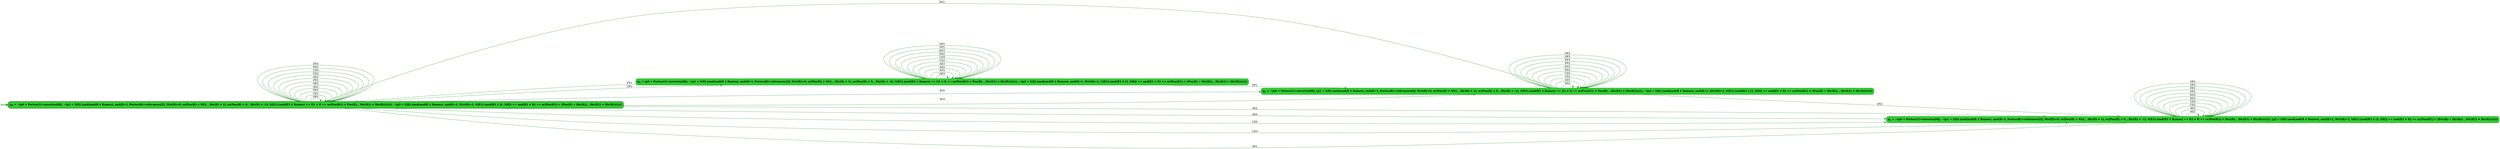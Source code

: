 digraph g {

	rankdir="LR"

	__invisible__[shape="point", color="forestgreen"]
	q0[label=<<b>q<sub>0</sub> = ¬(p0 = Portes(1)=ouvertes[0]), ¬(p1 = ∃(R).(and(and(R ∈ Rames), and(R=1, Portes(R)=refermees[2], Mvt(R)=0, or(Pos(R) ≠ NS1, , Dir(R) ≠ 1), or(Pos(R) ≠ 0, , Dir(R) ≠ -1), ∀(R1).(and(R1 ∈ Rames) =&gt; R1 ≠ R =&gt; or(Pos(R1) ≠ Pos(R), , Dir(R1) ≠ Dir(R))))))), ¬(p2 = ∃(R).(and(and(R ∈ Rames), and(R=1, Mvt(R)=1, ∀(R1).(and(R1 ∈ [1..NR]) =&gt; and(R1 ≠ R) =&gt; or(Pos(R1) ≠ (Pos(R) + Dir(R)), , Dir(R1) ≠ Dir(R)))))))</b>>, shape="box", style="rounded, filled", fillcolor="limegreen", color="forestgreen", penwidth=3] // Initial
	q4[label=<<b>q<sub>4</sub> = (p0 = Portes(1)=ouvertes[0]), ¬(p1 = ∃(R).(and(and(R ∈ Rames), and(R=1, Portes(R)=refermees[2], Mvt(R)=0, or(Pos(R) ≠ NS1, , Dir(R) ≠ 1), or(Pos(R) ≠ 0, , Dir(R) ≠ -1), ∀(R1).(and(R1 ∈ Rames) =&gt; R1 ≠ R =&gt; or(Pos(R1) ≠ Pos(R), , Dir(R1) ≠ Dir(R))))))), ¬(p2 = ∃(R).(and(and(R ∈ Rames), and(R=1, Mvt(R)=1, ∀(R1).(and(R1 ∈ [1..NR]) =&gt; and(R1 ≠ R) =&gt; or(Pos(R1) ≠ (Pos(R) + Dir(R)), , Dir(R1) ≠ Dir(R)))))))</b>>, shape="box", style="rounded, filled", fillcolor="limegreen", color="forestgreen"]
	q2[label=<<b>q<sub>2</sub> = ¬(p0 = Portes(1)=ouvertes[0]), (p1 = ∃(R).(and(and(R ∈ Rames), and(R=1, Portes(R)=refermees[2], Mvt(R)=0, or(Pos(R) ≠ NS1, , Dir(R) ≠ 1), or(Pos(R) ≠ 0, , Dir(R) ≠ -1), ∀(R1).(and(R1 ∈ Rames) =&gt; R1 ≠ R =&gt; or(Pos(R1) ≠ Pos(R), , Dir(R1) ≠ Dir(R))))))), ¬(p2 = ∃(R).(and(and(R ∈ Rames), and(R=1, Mvt(R)=1, ∀(R1).(and(R1 ∈ [1..NR]) =&gt; and(R1 ≠ R) =&gt; or(Pos(R1) ≠ (Pos(R) + Dir(R)), , Dir(R1) ≠ Dir(R)))))))</b>>, shape="box", style="rounded, filled", fillcolor="limegreen", color="forestgreen"]
	q1[label=<<b>q<sub>1</sub> = ¬(p0 = Portes(1)=ouvertes[0]), ¬(p1 = ∃(R).(and(and(R ∈ Rames), and(R=1, Portes(R)=refermees[2], Mvt(R)=0, or(Pos(R) ≠ NS1, , Dir(R) ≠ 1), or(Pos(R) ≠ 0, , Dir(R) ≠ -1), ∀(R1).(and(R1 ∈ Rames) =&gt; R1 ≠ R =&gt; or(Pos(R1) ≠ Pos(R), , Dir(R1) ≠ Dir(R))))))), (p2 = ∃(R).(and(and(R ∈ Rames), and(R=1, Mvt(R)=1, ∀(R1).(and(R1 ∈ [1..NR]) =&gt; and(R1 ≠ R) =&gt; or(Pos(R1) ≠ (Pos(R) + Dir(R)), , Dir(R1) ≠ Dir(R)))))))</b>>, shape="box", style="rounded, filled", fillcolor="limegreen", color="forestgreen"]

	__invisible__ -> q0[penwidth=3, color="forestgreen"]
	q0 -> q4[label=<OP1>, color="forestgreen"]
	q4 -> q0[label=<FP1>, color="forestgreen"]
	q4 -> q4[label=<OP3>, color="forestgreen"]
	q4 -> q4[label=<FP3>, color="forestgreen"]
	q4 -> q4[label=<AS2>, color="forestgreen"]
	q4 -> q4[label=<AS3>, color="forestgreen"]
	q4 -> q4[label=<CD2>, color="forestgreen"]
	q4 -> q4[label=<CD3>, color="forestgreen"]
	q4 -> q4[label=<DS2>, color="forestgreen"]
	q4 -> q4[label=<DS3>, color="forestgreen"]
	q4 -> q2[label=<FP1>, color="forestgreen"]
	q2 -> q2[label=<AS2>, color="forestgreen"]
	q2 -> q2[label=<AS3>, color="forestgreen"]
	q2 -> q2[label=<CD2>, color="forestgreen"]
	q2 -> q2[label=<CD3>, color="forestgreen"]
	q2 -> q0[label=<DS1>, color="forestgreen"]
	q2 -> q1[label=<DS1>, color="forestgreen"]
	q1 -> q0[label=<AS1>, color="forestgreen"]
	q1 -> q1[label=<AS2>, color="forestgreen"]
	q1 -> q1[label=<AS3>, color="forestgreen"]
	q1 -> q1[label=<CD2>, color="forestgreen"]
	q1 -> q1[label=<CD3>, color="forestgreen"]
	q1 -> q1[label=<DS2>, color="forestgreen"]
	q1 -> q1[label=<DS3>, color="forestgreen"]
	q1 -> q1[label=<FP2>, color="forestgreen"]
	q1 -> q1[label=<FP3>, color="forestgreen"]
	q1 -> q1[label=<OP2>, color="forestgreen"]
	q1 -> q1[label=<OP3>, color="forestgreen"]
	q2 -> q2[label=<DS2>, color="forestgreen"]
	q2 -> q2[label=<DS3>, color="forestgreen"]
	q2 -> q2[label=<FP2>, color="forestgreen"]
	q2 -> q2[label=<FP3>, color="forestgreen"]
	q2 -> q2[label=<OP2>, color="forestgreen"]
	q2 -> q2[label=<OP3>, color="forestgreen"]
	q4 -> q4[label=<FP2>, color="forestgreen"]
	q4 -> q4[label=<OP2>, color="forestgreen"]
	q0 -> q0[label=<OP3>, color="forestgreen"]
	q0 -> q0[label=<CD1>, color="forestgreen"]
	q0 -> q0[label=<FP3>, color="forestgreen"]
	q0 -> q0[label=<AS2>, color="forestgreen"]
	q0 -> q0[label=<OP2>, color="forestgreen"]
	q0 -> q0[label=<FP2>, color="forestgreen"]
	q0 -> q1[label=<AS2>, color="forestgreen"]
	q0 -> q2[label=<AS2>, color="forestgreen"]
	q0 -> q0[label=<AS3>, color="forestgreen"]
	q0 -> q1[label=<AS3>, color="forestgreen"]
	q0 -> q2[label=<AS3>, color="forestgreen"]
	q0 -> q0[label=<CD2>, color="forestgreen"]
	q0 -> q1[label=<CD2>, color="forestgreen"]
	q0 -> q0[label=<CD3>, color="forestgreen"]
	q0 -> q1[label=<CD3>, color="forestgreen"]
	q0 -> q0[label=<DS2>, color="forestgreen"]
	q0 -> q0[label=<DS3>, color="forestgreen"]

}
